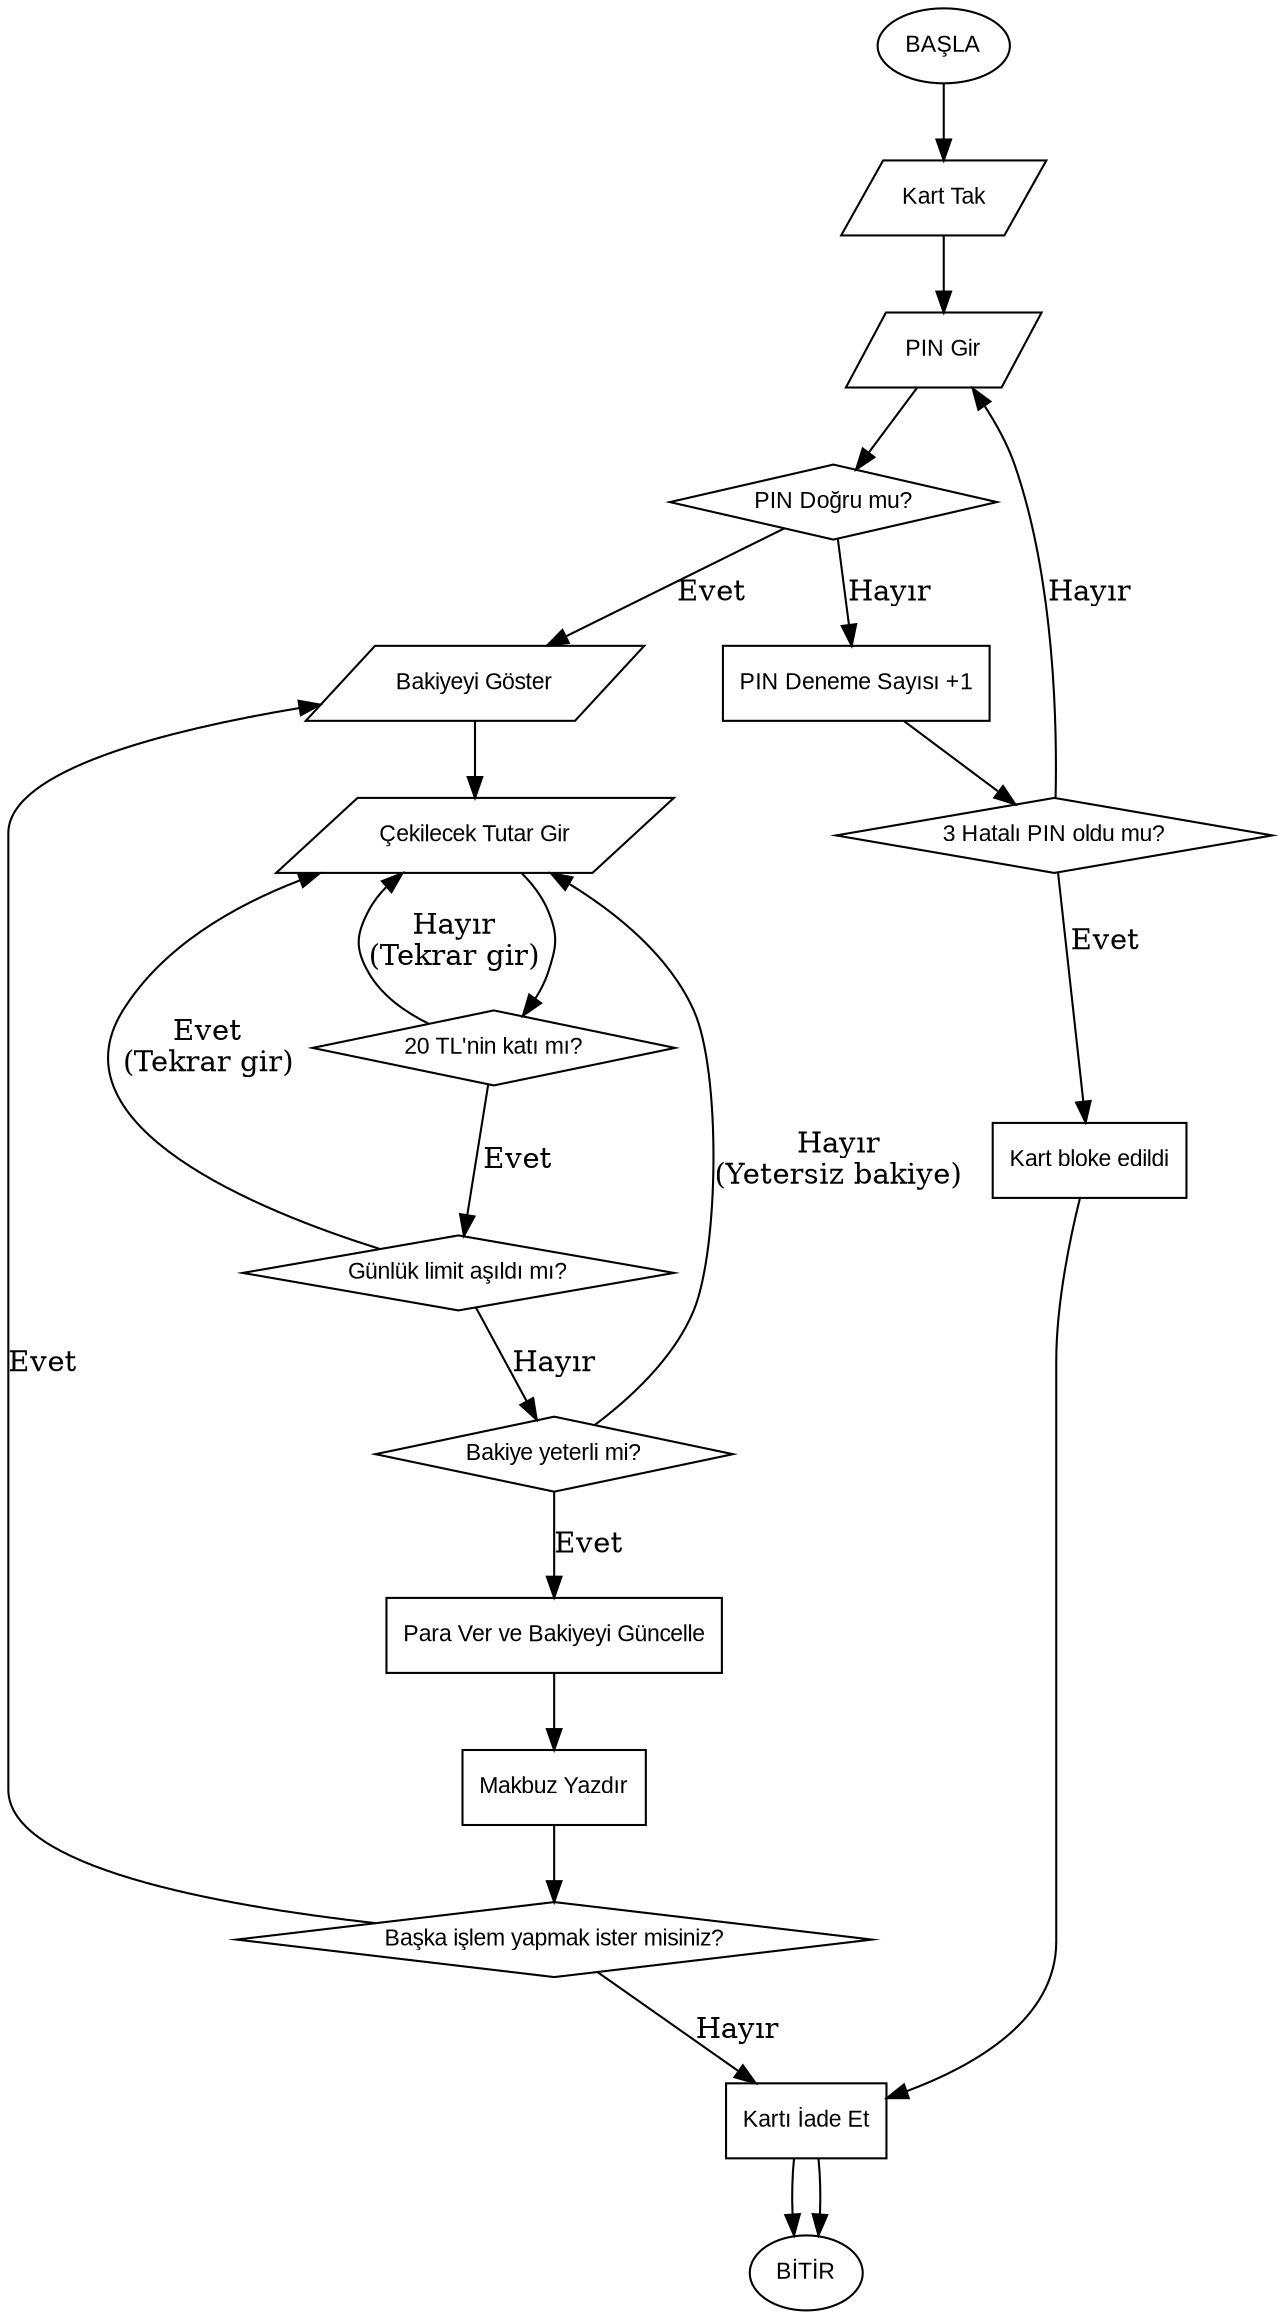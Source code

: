 digraph ATM_Para_Cekme {
    rankdir=TB;
    node [fontname="Arial", fontsize=11];

    /* Düğüm tanımları */
    Start [shape=oval, label="BAŞLA"];
    InsertCard [shape=parallelogram, label="Kart Tak"];
    AskPIN [shape=parallelogram, label="PIN Gir"];
    CheckPIN [shape=diamond, label="PIN Doğru mu?"];
    WrongPIN [shape=box, label="PIN Deneme Sayısı +1"];
    CheckAttempts [shape=diamond, label="3 Hatalı PIN oldu mu?"];
    BlockCard [shape=box, label="Kart bloke edildi"];
    ShowBalance [shape=parallelogram, label="Bakiyeyi Göster"];
    EnterAmount [shape=parallelogram, label="Çekilecek Tutar Gir"];
    CheckMultiple20 [shape=diamond, label="20 TL'nin katı mı?"];
    CheckDailyLimit [shape=diamond, label="Günlük limit aşıldı mı?"];
    CheckBalance [shape=diamond, label="Bakiye yeterli mi?"];
    GiveMoney [shape=box, label="Para Ver ve Bakiyeyi Güncelle"];
    PrintReceipt [shape=box, label="Makbuz Yazdır"];
    AskAnother [shape=diamond, label="Başka işlem yapmak ister misiniz?"];
    EjectCard [shape=box, label="Kartı İade Et"];
    End [shape=oval, label="BİTİR"];

    /* Akışlar */
    Start -> InsertCard -> AskPIN -> CheckPIN;

    /* PIN doğruysa */
    CheckPIN -> ShowBalance [label="Evet"];

    /* PIN yanlışsa */
    CheckPIN -> WrongPIN [label="Hayır"];
    WrongPIN -> CheckAttempts;
    CheckAttempts -> BlockCard [label="Evet"];
    CheckAttempts -> AskPIN [label="Hayır"];
    BlockCard -> EjectCard -> End;

    /* Bakiye görüntülendikten sonra */
    ShowBalance -> EnterAmount;

    /* 20 TL'nin katı mı kontrolü */
    EnterAmount -> CheckMultiple20;
    CheckMultiple20 -> CheckDailyLimit [label="Evet"];
    CheckMultiple20 -> EnterAmount [label="Hayır\n(Tekrar gir)"];

    /* Günlük limit kontrolü */
    CheckDailyLimit -> CheckBalance [label="Hayır"];
    CheckDailyLimit -> EnterAmount [label="Evet\n(Tekrar gir)"];

    /* Bakiye kontrolü */
    CheckBalance -> GiveMoney [label="Evet"];
    CheckBalance -> EnterAmount [label="Hayır\n(Yetersiz bakiye)"];

    /* Para verme ve makbuz işlemleri */
    GiveMoney -> PrintReceipt -> AskAnother;

    /* Başka işlem döngüsü */
    AskAnother -> ShowBalance [label="Evet"];
    AskAnother -> EjectCard [label="Hayır"];
    EjectCard -> End;
}
